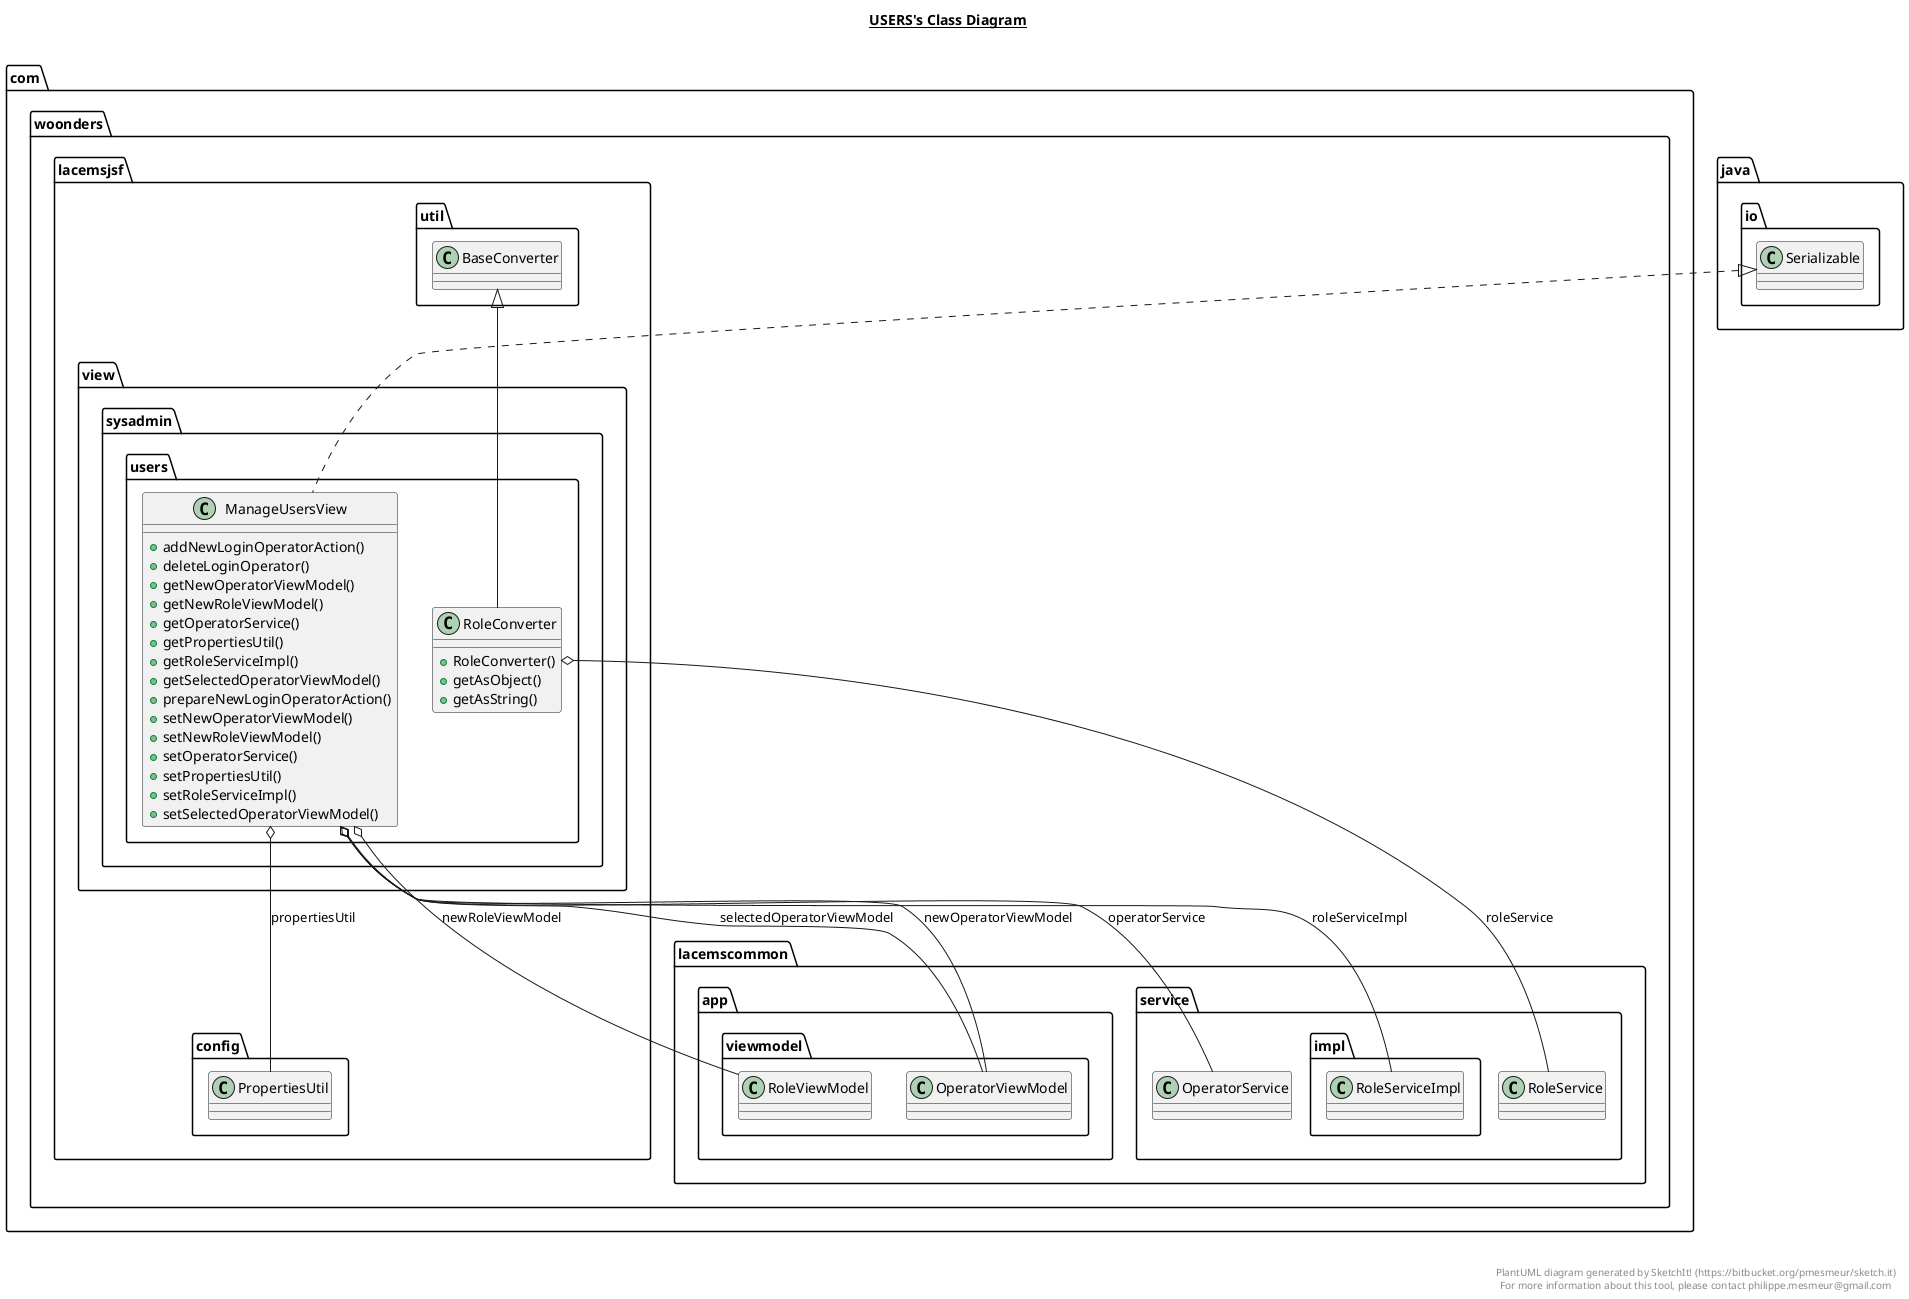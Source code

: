 @startuml

title __USERS's Class Diagram__\n

  namespace com.woonders.lacemsjsf.view.sysadmin.users {
    class com.woonders.lacemsjsf.view.sysadmin.users.ManageUsersView {
        + addNewLoginOperatorAction()
        + deleteLoginOperator()
        + getNewOperatorViewModel()
        + getNewRoleViewModel()
        + getOperatorService()
        + getPropertiesUtil()
        + getRoleServiceImpl()
        + getSelectedOperatorViewModel()
        + prepareNewLoginOperatorAction()
        + setNewOperatorViewModel()
        + setNewRoleViewModel()
        + setOperatorService()
        + setPropertiesUtil()
        + setRoleServiceImpl()
        + setSelectedOperatorViewModel()
    }
  }
  

  namespace com.woonders.lacemsjsf.view.sysadmin.users {
    class com.woonders.lacemsjsf.view.sysadmin.users.RoleConverter {
        + RoleConverter()
        + getAsObject()
        + getAsString()
    }
  }
  

  com.woonders.lacemsjsf.view.sysadmin.users.ManageUsersView .up.|> java.io.Serializable
  com.woonders.lacemsjsf.view.sysadmin.users.ManageUsersView o-- com.woonders.lacemscommon.app.viewmodel.OperatorViewModel : newOperatorViewModel
  com.woonders.lacemsjsf.view.sysadmin.users.ManageUsersView o-- com.woonders.lacemscommon.app.viewmodel.RoleViewModel : newRoleViewModel
  com.woonders.lacemsjsf.view.sysadmin.users.ManageUsersView o-- com.woonders.lacemscommon.service.OperatorService : operatorService
  com.woonders.lacemsjsf.view.sysadmin.users.ManageUsersView o-- com.woonders.lacemsjsf.config.PropertiesUtil : propertiesUtil
  com.woonders.lacemsjsf.view.sysadmin.users.ManageUsersView o-- com.woonders.lacemscommon.service.impl.RoleServiceImpl : roleServiceImpl
  com.woonders.lacemsjsf.view.sysadmin.users.ManageUsersView o-- com.woonders.lacemscommon.app.viewmodel.OperatorViewModel : selectedOperatorViewModel
  com.woonders.lacemsjsf.view.sysadmin.users.RoleConverter -up-|> com.woonders.lacemsjsf.util.BaseConverter
  com.woonders.lacemsjsf.view.sysadmin.users.RoleConverter o-- com.woonders.lacemscommon.service.RoleService : roleService


right footer


PlantUML diagram generated by SketchIt! (https://bitbucket.org/pmesmeur/sketch.it)
For more information about this tool, please contact philippe.mesmeur@gmail.com
endfooter

@enduml
